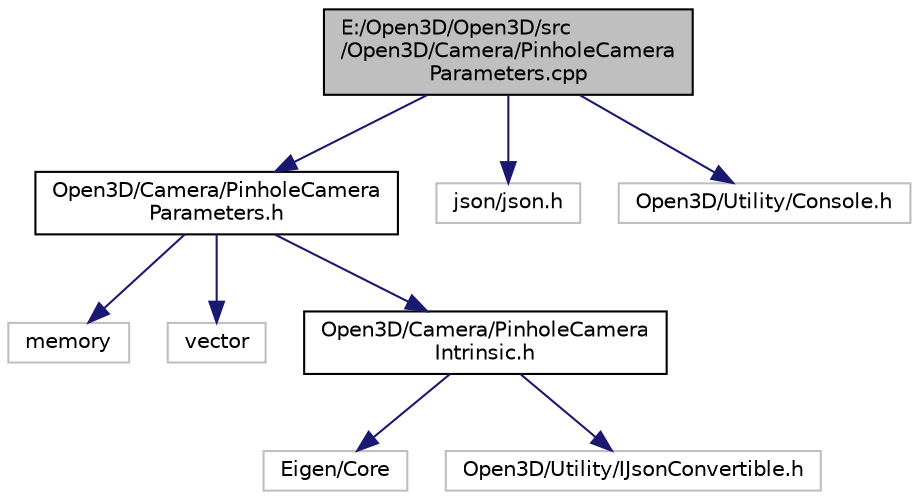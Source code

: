 digraph "E:/Open3D/Open3D/src/Open3D/Camera/PinholeCameraParameters.cpp"
{
 // INTERACTIVE_SVG=YES
 // LATEX_PDF_SIZE
  bgcolor="transparent";
  edge [fontname="Helvetica",fontsize="10",labelfontname="Helvetica",labelfontsize="10"];
  node [fontname="Helvetica",fontsize="10",shape=record];
  Node0 [label="E:/Open3D/Open3D/src\l/Open3D/Camera/PinholeCamera\lParameters.cpp",height=0.2,width=0.4,color="black", fillcolor="grey75", style="filled", fontcolor="black",tooltip=" "];
  Node0 -> Node1 [color="midnightblue",fontsize="10",style="solid",fontname="Helvetica"];
  Node1 [label="Open3D/Camera/PinholeCamera\lParameters.h",height=0.2,width=0.4,color="black",URL="$_pinhole_camera_parameters_8h.html",tooltip=" "];
  Node1 -> Node2 [color="midnightblue",fontsize="10",style="solid",fontname="Helvetica"];
  Node2 [label="memory",height=0.2,width=0.4,color="grey75",tooltip=" "];
  Node1 -> Node3 [color="midnightblue",fontsize="10",style="solid",fontname="Helvetica"];
  Node3 [label="vector",height=0.2,width=0.4,color="grey75",tooltip=" "];
  Node1 -> Node4 [color="midnightblue",fontsize="10",style="solid",fontname="Helvetica"];
  Node4 [label="Open3D/Camera/PinholeCamera\lIntrinsic.h",height=0.2,width=0.4,color="black",URL="$_pinhole_camera_intrinsic_8h.html",tooltip=" "];
  Node4 -> Node5 [color="midnightblue",fontsize="10",style="solid",fontname="Helvetica"];
  Node5 [label="Eigen/Core",height=0.2,width=0.4,color="grey75",tooltip=" "];
  Node4 -> Node6 [color="midnightblue",fontsize="10",style="solid",fontname="Helvetica"];
  Node6 [label="Open3D/Utility/IJsonConvertible.h",height=0.2,width=0.4,color="grey75",tooltip=" "];
  Node0 -> Node7 [color="midnightblue",fontsize="10",style="solid",fontname="Helvetica"];
  Node7 [label="json/json.h",height=0.2,width=0.4,color="grey75",tooltip=" "];
  Node0 -> Node8 [color="midnightblue",fontsize="10",style="solid",fontname="Helvetica"];
  Node8 [label="Open3D/Utility/Console.h",height=0.2,width=0.4,color="grey75",tooltip=" "];
}
